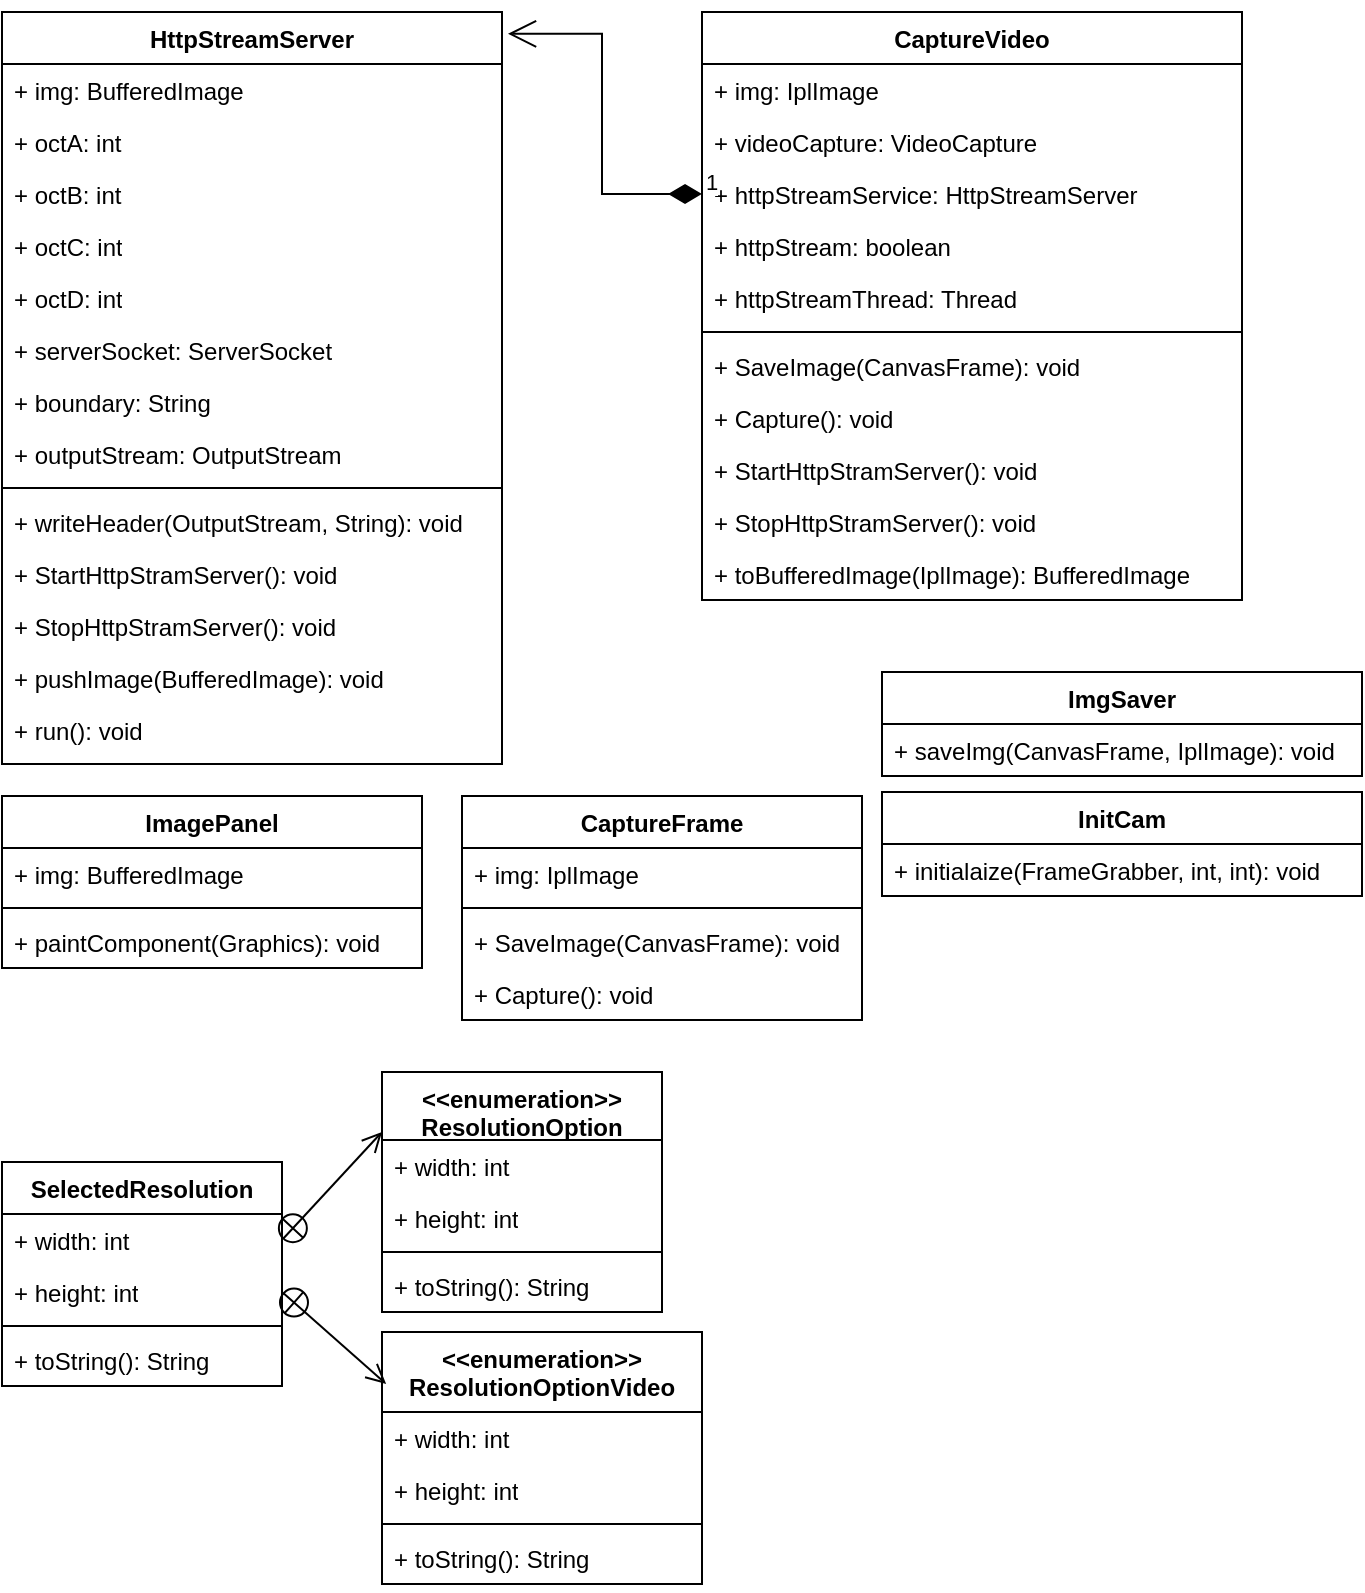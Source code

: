 <mxfile version="21.1.2" type="device">
  <diagram id="C5RBs43oDa-KdzZeNtuy" name="Page-1">
    <mxGraphModel dx="1434" dy="887" grid="1" gridSize="10" guides="1" tooltips="1" connect="1" arrows="1" fold="1" page="1" pageScale="1" pageWidth="827" pageHeight="1169" math="0" shadow="0">
      <root>
        <mxCell id="WIyWlLk6GJQsqaUBKTNV-0" />
        <mxCell id="WIyWlLk6GJQsqaUBKTNV-1" parent="WIyWlLk6GJQsqaUBKTNV-0" />
        <mxCell id="Egedjnz04FbBt3zqngaO-4" value="CaptureFrame" style="swimlane;fontStyle=1;align=center;verticalAlign=top;childLayout=stackLayout;horizontal=1;startSize=26;horizontalStack=0;resizeParent=1;resizeParentMax=0;resizeLast=0;collapsible=1;marginBottom=0;whiteSpace=wrap;html=1;" vertex="1" parent="WIyWlLk6GJQsqaUBKTNV-1">
          <mxGeometry x="240" y="402" width="200" height="112" as="geometry" />
        </mxCell>
        <mxCell id="Egedjnz04FbBt3zqngaO-5" value="+ img: IplImage" style="text;strokeColor=none;fillColor=none;align=left;verticalAlign=top;spacingLeft=4;spacingRight=4;overflow=hidden;rotatable=0;points=[[0,0.5],[1,0.5]];portConstraint=eastwest;whiteSpace=wrap;html=1;" vertex="1" parent="Egedjnz04FbBt3zqngaO-4">
          <mxGeometry y="26" width="200" height="26" as="geometry" />
        </mxCell>
        <mxCell id="Egedjnz04FbBt3zqngaO-6" value="" style="line;strokeWidth=1;fillColor=none;align=left;verticalAlign=middle;spacingTop=-1;spacingLeft=3;spacingRight=3;rotatable=0;labelPosition=right;points=[];portConstraint=eastwest;strokeColor=inherit;" vertex="1" parent="Egedjnz04FbBt3zqngaO-4">
          <mxGeometry y="52" width="200" height="8" as="geometry" />
        </mxCell>
        <mxCell id="Egedjnz04FbBt3zqngaO-7" value="+ SaveImage(CanvasFrame): void" style="text;strokeColor=none;fillColor=none;align=left;verticalAlign=top;spacingLeft=4;spacingRight=4;overflow=hidden;rotatable=0;points=[[0,0.5],[1,0.5]];portConstraint=eastwest;whiteSpace=wrap;html=1;" vertex="1" parent="Egedjnz04FbBt3zqngaO-4">
          <mxGeometry y="60" width="200" height="26" as="geometry" />
        </mxCell>
        <mxCell id="Egedjnz04FbBt3zqngaO-8" value="+ Capture(): void" style="text;strokeColor=none;fillColor=none;align=left;verticalAlign=top;spacingLeft=4;spacingRight=4;overflow=hidden;rotatable=0;points=[[0,0.5],[1,0.5]];portConstraint=eastwest;whiteSpace=wrap;html=1;" vertex="1" parent="Egedjnz04FbBt3zqngaO-4">
          <mxGeometry y="86" width="200" height="26" as="geometry" />
        </mxCell>
        <mxCell id="Egedjnz04FbBt3zqngaO-9" value="CaptureVideo" style="swimlane;fontStyle=1;align=center;verticalAlign=top;childLayout=stackLayout;horizontal=1;startSize=26;horizontalStack=0;resizeParent=1;resizeParentMax=0;resizeLast=0;collapsible=1;marginBottom=0;whiteSpace=wrap;html=1;" vertex="1" parent="WIyWlLk6GJQsqaUBKTNV-1">
          <mxGeometry x="360" y="10" width="270" height="294" as="geometry" />
        </mxCell>
        <mxCell id="Egedjnz04FbBt3zqngaO-10" value="+ img: IplImage" style="text;strokeColor=none;fillColor=none;align=left;verticalAlign=top;spacingLeft=4;spacingRight=4;overflow=hidden;rotatable=0;points=[[0,0.5],[1,0.5]];portConstraint=eastwest;whiteSpace=wrap;html=1;" vertex="1" parent="Egedjnz04FbBt3zqngaO-9">
          <mxGeometry y="26" width="270" height="26" as="geometry" />
        </mxCell>
        <mxCell id="Egedjnz04FbBt3zqngaO-14" value="+ videoCapture: VideoCapture" style="text;strokeColor=none;fillColor=none;align=left;verticalAlign=top;spacingLeft=4;spacingRight=4;overflow=hidden;rotatable=0;points=[[0,0.5],[1,0.5]];portConstraint=eastwest;whiteSpace=wrap;html=1;" vertex="1" parent="Egedjnz04FbBt3zqngaO-9">
          <mxGeometry y="52" width="270" height="26" as="geometry" />
        </mxCell>
        <mxCell id="Egedjnz04FbBt3zqngaO-15" value="+ httpStreamService: HttpStreamServer" style="text;strokeColor=none;fillColor=none;align=left;verticalAlign=top;spacingLeft=4;spacingRight=4;overflow=hidden;rotatable=0;points=[[0,0.5],[1,0.5]];portConstraint=eastwest;whiteSpace=wrap;html=1;" vertex="1" parent="Egedjnz04FbBt3zqngaO-9">
          <mxGeometry y="78" width="270" height="26" as="geometry" />
        </mxCell>
        <mxCell id="Egedjnz04FbBt3zqngaO-16" value="+ httpStream: boolean" style="text;strokeColor=none;fillColor=none;align=left;verticalAlign=top;spacingLeft=4;spacingRight=4;overflow=hidden;rotatable=0;points=[[0,0.5],[1,0.5]];portConstraint=eastwest;whiteSpace=wrap;html=1;" vertex="1" parent="Egedjnz04FbBt3zqngaO-9">
          <mxGeometry y="104" width="270" height="26" as="geometry" />
        </mxCell>
        <mxCell id="Egedjnz04FbBt3zqngaO-17" value="+ httpStreamThread: Thread" style="text;strokeColor=none;fillColor=none;align=left;verticalAlign=top;spacingLeft=4;spacingRight=4;overflow=hidden;rotatable=0;points=[[0,0.5],[1,0.5]];portConstraint=eastwest;whiteSpace=wrap;html=1;" vertex="1" parent="Egedjnz04FbBt3zqngaO-9">
          <mxGeometry y="130" width="270" height="26" as="geometry" />
        </mxCell>
        <mxCell id="Egedjnz04FbBt3zqngaO-11" value="" style="line;strokeWidth=1;fillColor=none;align=left;verticalAlign=middle;spacingTop=-1;spacingLeft=3;spacingRight=3;rotatable=0;labelPosition=right;points=[];portConstraint=eastwest;strokeColor=inherit;" vertex="1" parent="Egedjnz04FbBt3zqngaO-9">
          <mxGeometry y="156" width="270" height="8" as="geometry" />
        </mxCell>
        <mxCell id="Egedjnz04FbBt3zqngaO-12" value="+ SaveImage(CanvasFrame): void" style="text;strokeColor=none;fillColor=none;align=left;verticalAlign=top;spacingLeft=4;spacingRight=4;overflow=hidden;rotatable=0;points=[[0,0.5],[1,0.5]];portConstraint=eastwest;whiteSpace=wrap;html=1;" vertex="1" parent="Egedjnz04FbBt3zqngaO-9">
          <mxGeometry y="164" width="270" height="26" as="geometry" />
        </mxCell>
        <mxCell id="Egedjnz04FbBt3zqngaO-13" value="+ Capture(): void" style="text;strokeColor=none;fillColor=none;align=left;verticalAlign=top;spacingLeft=4;spacingRight=4;overflow=hidden;rotatable=0;points=[[0,0.5],[1,0.5]];portConstraint=eastwest;whiteSpace=wrap;html=1;" vertex="1" parent="Egedjnz04FbBt3zqngaO-9">
          <mxGeometry y="190" width="270" height="26" as="geometry" />
        </mxCell>
        <mxCell id="Egedjnz04FbBt3zqngaO-18" value="+ StartHttpStramServer(): void" style="text;strokeColor=none;fillColor=none;align=left;verticalAlign=top;spacingLeft=4;spacingRight=4;overflow=hidden;rotatable=0;points=[[0,0.5],[1,0.5]];portConstraint=eastwest;whiteSpace=wrap;html=1;" vertex="1" parent="Egedjnz04FbBt3zqngaO-9">
          <mxGeometry y="216" width="270" height="26" as="geometry" />
        </mxCell>
        <mxCell id="Egedjnz04FbBt3zqngaO-19" value="+ StopHttpStramServer(): void" style="text;strokeColor=none;fillColor=none;align=left;verticalAlign=top;spacingLeft=4;spacingRight=4;overflow=hidden;rotatable=0;points=[[0,0.5],[1,0.5]];portConstraint=eastwest;whiteSpace=wrap;html=1;" vertex="1" parent="Egedjnz04FbBt3zqngaO-9">
          <mxGeometry y="242" width="270" height="26" as="geometry" />
        </mxCell>
        <mxCell id="Egedjnz04FbBt3zqngaO-20" value="+ toBufferedImage(IplImage): BufferedImage" style="text;strokeColor=none;fillColor=none;align=left;verticalAlign=top;spacingLeft=4;spacingRight=4;overflow=hidden;rotatable=0;points=[[0,0.5],[1,0.5]];portConstraint=eastwest;whiteSpace=wrap;html=1;" vertex="1" parent="Egedjnz04FbBt3zqngaO-9">
          <mxGeometry y="268" width="270" height="26" as="geometry" />
        </mxCell>
        <mxCell id="Egedjnz04FbBt3zqngaO-21" value="HttpStreamServer" style="swimlane;fontStyle=1;align=center;verticalAlign=top;childLayout=stackLayout;horizontal=1;startSize=26;horizontalStack=0;resizeParent=1;resizeParentMax=0;resizeLast=0;collapsible=1;marginBottom=0;whiteSpace=wrap;html=1;" vertex="1" parent="WIyWlLk6GJQsqaUBKTNV-1">
          <mxGeometry x="10" y="10" width="250" height="376" as="geometry" />
        </mxCell>
        <mxCell id="Egedjnz04FbBt3zqngaO-22" value="+ img: BufferedImage" style="text;strokeColor=none;fillColor=none;align=left;verticalAlign=top;spacingLeft=4;spacingRight=4;overflow=hidden;rotatable=0;points=[[0,0.5],[1,0.5]];portConstraint=eastwest;whiteSpace=wrap;html=1;" vertex="1" parent="Egedjnz04FbBt3zqngaO-21">
          <mxGeometry y="26" width="250" height="26" as="geometry" />
        </mxCell>
        <mxCell id="Egedjnz04FbBt3zqngaO-23" value="+ octA: int" style="text;strokeColor=none;fillColor=none;align=left;verticalAlign=top;spacingLeft=4;spacingRight=4;overflow=hidden;rotatable=0;points=[[0,0.5],[1,0.5]];portConstraint=eastwest;whiteSpace=wrap;html=1;" vertex="1" parent="Egedjnz04FbBt3zqngaO-21">
          <mxGeometry y="52" width="250" height="26" as="geometry" />
        </mxCell>
        <mxCell id="Egedjnz04FbBt3zqngaO-33" value="+ octB: int" style="text;strokeColor=none;fillColor=none;align=left;verticalAlign=top;spacingLeft=4;spacingRight=4;overflow=hidden;rotatable=0;points=[[0,0.5],[1,0.5]];portConstraint=eastwest;whiteSpace=wrap;html=1;" vertex="1" parent="Egedjnz04FbBt3zqngaO-21">
          <mxGeometry y="78" width="250" height="26" as="geometry" />
        </mxCell>
        <mxCell id="Egedjnz04FbBt3zqngaO-34" value="+ octC: int" style="text;strokeColor=none;fillColor=none;align=left;verticalAlign=top;spacingLeft=4;spacingRight=4;overflow=hidden;rotatable=0;points=[[0,0.5],[1,0.5]];portConstraint=eastwest;whiteSpace=wrap;html=1;" vertex="1" parent="Egedjnz04FbBt3zqngaO-21">
          <mxGeometry y="104" width="250" height="26" as="geometry" />
        </mxCell>
        <mxCell id="Egedjnz04FbBt3zqngaO-35" value="+ octD: int" style="text;strokeColor=none;fillColor=none;align=left;verticalAlign=top;spacingLeft=4;spacingRight=4;overflow=hidden;rotatable=0;points=[[0,0.5],[1,0.5]];portConstraint=eastwest;whiteSpace=wrap;html=1;" vertex="1" parent="Egedjnz04FbBt3zqngaO-21">
          <mxGeometry y="130" width="250" height="26" as="geometry" />
        </mxCell>
        <mxCell id="Egedjnz04FbBt3zqngaO-24" value="+ serverSocket: ServerSocket" style="text;strokeColor=none;fillColor=none;align=left;verticalAlign=top;spacingLeft=4;spacingRight=4;overflow=hidden;rotatable=0;points=[[0,0.5],[1,0.5]];portConstraint=eastwest;whiteSpace=wrap;html=1;" vertex="1" parent="Egedjnz04FbBt3zqngaO-21">
          <mxGeometry y="156" width="250" height="26" as="geometry" />
        </mxCell>
        <mxCell id="Egedjnz04FbBt3zqngaO-25" value="+ boundary: String" style="text;strokeColor=none;fillColor=none;align=left;verticalAlign=top;spacingLeft=4;spacingRight=4;overflow=hidden;rotatable=0;points=[[0,0.5],[1,0.5]];portConstraint=eastwest;whiteSpace=wrap;html=1;" vertex="1" parent="Egedjnz04FbBt3zqngaO-21">
          <mxGeometry y="182" width="250" height="26" as="geometry" />
        </mxCell>
        <mxCell id="Egedjnz04FbBt3zqngaO-26" value="+ outputStream: OutputStream" style="text;strokeColor=none;fillColor=none;align=left;verticalAlign=top;spacingLeft=4;spacingRight=4;overflow=hidden;rotatable=0;points=[[0,0.5],[1,0.5]];portConstraint=eastwest;whiteSpace=wrap;html=1;" vertex="1" parent="Egedjnz04FbBt3zqngaO-21">
          <mxGeometry y="208" width="250" height="26" as="geometry" />
        </mxCell>
        <mxCell id="Egedjnz04FbBt3zqngaO-27" value="" style="line;strokeWidth=1;fillColor=none;align=left;verticalAlign=middle;spacingTop=-1;spacingLeft=3;spacingRight=3;rotatable=0;labelPosition=right;points=[];portConstraint=eastwest;strokeColor=inherit;" vertex="1" parent="Egedjnz04FbBt3zqngaO-21">
          <mxGeometry y="234" width="250" height="8" as="geometry" />
        </mxCell>
        <mxCell id="Egedjnz04FbBt3zqngaO-28" value="+ writeHeader(OutputStream, String): void" style="text;strokeColor=none;fillColor=none;align=left;verticalAlign=top;spacingLeft=4;spacingRight=4;overflow=hidden;rotatable=0;points=[[0,0.5],[1,0.5]];portConstraint=eastwest;whiteSpace=wrap;html=1;" vertex="1" parent="Egedjnz04FbBt3zqngaO-21">
          <mxGeometry y="242" width="250" height="26" as="geometry" />
        </mxCell>
        <mxCell id="Egedjnz04FbBt3zqngaO-30" value="+ StartHttpStramServer(): void" style="text;strokeColor=none;fillColor=none;align=left;verticalAlign=top;spacingLeft=4;spacingRight=4;overflow=hidden;rotatable=0;points=[[0,0.5],[1,0.5]];portConstraint=eastwest;whiteSpace=wrap;html=1;" vertex="1" parent="Egedjnz04FbBt3zqngaO-21">
          <mxGeometry y="268" width="250" height="26" as="geometry" />
        </mxCell>
        <mxCell id="Egedjnz04FbBt3zqngaO-31" value="+ StopHttpStramServer(): void" style="text;strokeColor=none;fillColor=none;align=left;verticalAlign=top;spacingLeft=4;spacingRight=4;overflow=hidden;rotatable=0;points=[[0,0.5],[1,0.5]];portConstraint=eastwest;whiteSpace=wrap;html=1;" vertex="1" parent="Egedjnz04FbBt3zqngaO-21">
          <mxGeometry y="294" width="250" height="26" as="geometry" />
        </mxCell>
        <mxCell id="Egedjnz04FbBt3zqngaO-32" value="+ pushImage(BufferedImage): void" style="text;strokeColor=none;fillColor=none;align=left;verticalAlign=top;spacingLeft=4;spacingRight=4;overflow=hidden;rotatable=0;points=[[0,0.5],[1,0.5]];portConstraint=eastwest;whiteSpace=wrap;html=1;" vertex="1" parent="Egedjnz04FbBt3zqngaO-21">
          <mxGeometry y="320" width="250" height="26" as="geometry" />
        </mxCell>
        <mxCell id="Egedjnz04FbBt3zqngaO-53" value="+ run(): void" style="text;strokeColor=none;fillColor=none;align=left;verticalAlign=top;spacingLeft=4;spacingRight=4;overflow=hidden;rotatable=0;points=[[0,0.5],[1,0.5]];portConstraint=eastwest;whiteSpace=wrap;html=1;" vertex="1" parent="Egedjnz04FbBt3zqngaO-21">
          <mxGeometry y="346" width="250" height="30" as="geometry" />
        </mxCell>
        <mxCell id="Egedjnz04FbBt3zqngaO-41" value="ImagePanel" style="swimlane;fontStyle=1;align=center;verticalAlign=top;childLayout=stackLayout;horizontal=1;startSize=26;horizontalStack=0;resizeParent=1;resizeParentMax=0;resizeLast=0;collapsible=1;marginBottom=0;whiteSpace=wrap;html=1;" vertex="1" parent="WIyWlLk6GJQsqaUBKTNV-1">
          <mxGeometry x="10" y="402" width="210" height="86" as="geometry" />
        </mxCell>
        <mxCell id="Egedjnz04FbBt3zqngaO-46" value="+ img: BufferedImage" style="text;strokeColor=none;fillColor=none;align=left;verticalAlign=top;spacingLeft=4;spacingRight=4;overflow=hidden;rotatable=0;points=[[0,0.5],[1,0.5]];portConstraint=eastwest;whiteSpace=wrap;html=1;" vertex="1" parent="Egedjnz04FbBt3zqngaO-41">
          <mxGeometry y="26" width="210" height="26" as="geometry" />
        </mxCell>
        <mxCell id="Egedjnz04FbBt3zqngaO-43" value="" style="line;strokeWidth=1;fillColor=none;align=left;verticalAlign=middle;spacingTop=-1;spacingLeft=3;spacingRight=3;rotatable=0;labelPosition=right;points=[];portConstraint=eastwest;strokeColor=inherit;" vertex="1" parent="Egedjnz04FbBt3zqngaO-41">
          <mxGeometry y="52" width="210" height="8" as="geometry" />
        </mxCell>
        <mxCell id="Egedjnz04FbBt3zqngaO-44" value="+ paintComponent(Graphics): void" style="text;strokeColor=none;fillColor=none;align=left;verticalAlign=top;spacingLeft=4;spacingRight=4;overflow=hidden;rotatable=0;points=[[0,0.5],[1,0.5]];portConstraint=eastwest;whiteSpace=wrap;html=1;" vertex="1" parent="Egedjnz04FbBt3zqngaO-41">
          <mxGeometry y="60" width="210" height="26" as="geometry" />
        </mxCell>
        <mxCell id="Egedjnz04FbBt3zqngaO-47" value="ImgSaver" style="swimlane;fontStyle=1;align=center;verticalAlign=top;childLayout=stackLayout;horizontal=1;startSize=26;horizontalStack=0;resizeParent=1;resizeParentMax=0;resizeLast=0;collapsible=1;marginBottom=0;whiteSpace=wrap;html=1;" vertex="1" parent="WIyWlLk6GJQsqaUBKTNV-1">
          <mxGeometry x="450" y="340" width="240" height="52" as="geometry" />
        </mxCell>
        <mxCell id="Egedjnz04FbBt3zqngaO-50" value="+ saveImg(CanvasFrame, IplImage): void" style="text;strokeColor=none;fillColor=none;align=left;verticalAlign=top;spacingLeft=4;spacingRight=4;overflow=hidden;rotatable=0;points=[[0,0.5],[1,0.5]];portConstraint=eastwest;whiteSpace=wrap;html=1;" vertex="1" parent="Egedjnz04FbBt3zqngaO-47">
          <mxGeometry y="26" width="240" height="26" as="geometry" />
        </mxCell>
        <mxCell id="Egedjnz04FbBt3zqngaO-51" value="InitCam" style="swimlane;fontStyle=1;align=center;verticalAlign=top;childLayout=stackLayout;horizontal=1;startSize=26;horizontalStack=0;resizeParent=1;resizeParentMax=0;resizeLast=0;collapsible=1;marginBottom=0;whiteSpace=wrap;html=1;" vertex="1" parent="WIyWlLk6GJQsqaUBKTNV-1">
          <mxGeometry x="450" y="400" width="240" height="52" as="geometry" />
        </mxCell>
        <mxCell id="Egedjnz04FbBt3zqngaO-52" value="+ initialaize(FrameGrabber, int, int): void" style="text;strokeColor=none;fillColor=none;align=left;verticalAlign=top;spacingLeft=4;spacingRight=4;overflow=hidden;rotatable=0;points=[[0,0.5],[1,0.5]];portConstraint=eastwest;whiteSpace=wrap;html=1;" vertex="1" parent="Egedjnz04FbBt3zqngaO-51">
          <mxGeometry y="26" width="240" height="26" as="geometry" />
        </mxCell>
        <mxCell id="Egedjnz04FbBt3zqngaO-60" value="SelectedResolution" style="swimlane;fontStyle=1;align=center;verticalAlign=top;childLayout=stackLayout;horizontal=1;startSize=26;horizontalStack=0;resizeParent=1;resizeParentMax=0;resizeLast=0;collapsible=1;marginBottom=0;whiteSpace=wrap;html=1;" vertex="1" parent="WIyWlLk6GJQsqaUBKTNV-1">
          <mxGeometry x="10" y="585" width="140" height="112" as="geometry" />
        </mxCell>
        <mxCell id="Egedjnz04FbBt3zqngaO-61" value="+ width: int" style="text;strokeColor=none;fillColor=none;align=left;verticalAlign=top;spacingLeft=4;spacingRight=4;overflow=hidden;rotatable=0;points=[[0,0.5],[1,0.5]];portConstraint=eastwest;whiteSpace=wrap;html=1;" vertex="1" parent="Egedjnz04FbBt3zqngaO-60">
          <mxGeometry y="26" width="140" height="26" as="geometry" />
        </mxCell>
        <mxCell id="Egedjnz04FbBt3zqngaO-64" value="+ height: int" style="text;strokeColor=none;fillColor=none;align=left;verticalAlign=top;spacingLeft=4;spacingRight=4;overflow=hidden;rotatable=0;points=[[0,0.5],[1,0.5]];portConstraint=eastwest;whiteSpace=wrap;html=1;" vertex="1" parent="Egedjnz04FbBt3zqngaO-60">
          <mxGeometry y="52" width="140" height="26" as="geometry" />
        </mxCell>
        <mxCell id="Egedjnz04FbBt3zqngaO-62" value="" style="line;strokeWidth=1;fillColor=none;align=left;verticalAlign=middle;spacingTop=-1;spacingLeft=3;spacingRight=3;rotatable=0;labelPosition=right;points=[];portConstraint=eastwest;strokeColor=inherit;" vertex="1" parent="Egedjnz04FbBt3zqngaO-60">
          <mxGeometry y="78" width="140" height="8" as="geometry" />
        </mxCell>
        <mxCell id="Egedjnz04FbBt3zqngaO-63" value="+ toString(): String" style="text;strokeColor=none;fillColor=none;align=left;verticalAlign=top;spacingLeft=4;spacingRight=4;overflow=hidden;rotatable=0;points=[[0,0.5],[1,0.5]];portConstraint=eastwest;whiteSpace=wrap;html=1;" vertex="1" parent="Egedjnz04FbBt3zqngaO-60">
          <mxGeometry y="86" width="140" height="26" as="geometry" />
        </mxCell>
        <mxCell id="Egedjnz04FbBt3zqngaO-65" value="&amp;lt;&amp;lt;enumeration&amp;gt;&amp;gt;&lt;br&gt;ResolutionOption" style="swimlane;fontStyle=1;align=center;verticalAlign=top;childLayout=stackLayout;horizontal=1;startSize=34;horizontalStack=0;resizeParent=1;resizeParentMax=0;resizeLast=0;collapsible=1;marginBottom=0;whiteSpace=wrap;html=1;" vertex="1" parent="WIyWlLk6GJQsqaUBKTNV-1">
          <mxGeometry x="200" y="540" width="140" height="120" as="geometry" />
        </mxCell>
        <mxCell id="Egedjnz04FbBt3zqngaO-66" value="+ width: int" style="text;strokeColor=none;fillColor=none;align=left;verticalAlign=top;spacingLeft=4;spacingRight=4;overflow=hidden;rotatable=0;points=[[0,0.5],[1,0.5]];portConstraint=eastwest;whiteSpace=wrap;html=1;" vertex="1" parent="Egedjnz04FbBt3zqngaO-65">
          <mxGeometry y="34" width="140" height="26" as="geometry" />
        </mxCell>
        <mxCell id="Egedjnz04FbBt3zqngaO-67" value="+ height: int" style="text;strokeColor=none;fillColor=none;align=left;verticalAlign=top;spacingLeft=4;spacingRight=4;overflow=hidden;rotatable=0;points=[[0,0.5],[1,0.5]];portConstraint=eastwest;whiteSpace=wrap;html=1;" vertex="1" parent="Egedjnz04FbBt3zqngaO-65">
          <mxGeometry y="60" width="140" height="26" as="geometry" />
        </mxCell>
        <mxCell id="Egedjnz04FbBt3zqngaO-68" value="" style="line;strokeWidth=1;fillColor=none;align=left;verticalAlign=middle;spacingTop=-1;spacingLeft=3;spacingRight=3;rotatable=0;labelPosition=right;points=[];portConstraint=eastwest;strokeColor=inherit;" vertex="1" parent="Egedjnz04FbBt3zqngaO-65">
          <mxGeometry y="86" width="140" height="8" as="geometry" />
        </mxCell>
        <mxCell id="Egedjnz04FbBt3zqngaO-69" value="+ toString(): String" style="text;strokeColor=none;fillColor=none;align=left;verticalAlign=top;spacingLeft=4;spacingRight=4;overflow=hidden;rotatable=0;points=[[0,0.5],[1,0.5]];portConstraint=eastwest;whiteSpace=wrap;html=1;" vertex="1" parent="Egedjnz04FbBt3zqngaO-65">
          <mxGeometry y="94" width="140" height="26" as="geometry" />
        </mxCell>
        <mxCell id="Egedjnz04FbBt3zqngaO-70" value="&amp;lt;&amp;lt;enumeration&amp;gt;&amp;gt;&lt;br&gt;ResolutionOptionVideo" style="swimlane;fontStyle=1;align=center;verticalAlign=top;childLayout=stackLayout;horizontal=1;startSize=40;horizontalStack=0;resizeParent=1;resizeParentMax=0;resizeLast=0;collapsible=1;marginBottom=0;whiteSpace=wrap;html=1;" vertex="1" parent="WIyWlLk6GJQsqaUBKTNV-1">
          <mxGeometry x="200" y="670" width="160" height="126" as="geometry" />
        </mxCell>
        <mxCell id="Egedjnz04FbBt3zqngaO-71" value="+ width: int" style="text;strokeColor=none;fillColor=none;align=left;verticalAlign=top;spacingLeft=4;spacingRight=4;overflow=hidden;rotatable=0;points=[[0,0.5],[1,0.5]];portConstraint=eastwest;whiteSpace=wrap;html=1;" vertex="1" parent="Egedjnz04FbBt3zqngaO-70">
          <mxGeometry y="40" width="160" height="26" as="geometry" />
        </mxCell>
        <mxCell id="Egedjnz04FbBt3zqngaO-72" value="+ height: int" style="text;strokeColor=none;fillColor=none;align=left;verticalAlign=top;spacingLeft=4;spacingRight=4;overflow=hidden;rotatable=0;points=[[0,0.5],[1,0.5]];portConstraint=eastwest;whiteSpace=wrap;html=1;" vertex="1" parent="Egedjnz04FbBt3zqngaO-70">
          <mxGeometry y="66" width="160" height="26" as="geometry" />
        </mxCell>
        <mxCell id="Egedjnz04FbBt3zqngaO-73" value="" style="line;strokeWidth=1;fillColor=none;align=left;verticalAlign=middle;spacingTop=-1;spacingLeft=3;spacingRight=3;rotatable=0;labelPosition=right;points=[];portConstraint=eastwest;strokeColor=inherit;" vertex="1" parent="Egedjnz04FbBt3zqngaO-70">
          <mxGeometry y="92" width="160" height="8" as="geometry" />
        </mxCell>
        <mxCell id="Egedjnz04FbBt3zqngaO-74" value="+ toString(): String" style="text;strokeColor=none;fillColor=none;align=left;verticalAlign=top;spacingLeft=4;spacingRight=4;overflow=hidden;rotatable=0;points=[[0,0.5],[1,0.5]];portConstraint=eastwest;whiteSpace=wrap;html=1;" vertex="1" parent="Egedjnz04FbBt3zqngaO-70">
          <mxGeometry y="100" width="160" height="26" as="geometry" />
        </mxCell>
        <mxCell id="Egedjnz04FbBt3zqngaO-75" value="" style="endArrow=open;startArrow=circlePlus;endFill=0;startFill=0;endSize=8;html=1;rounded=0;exitX=1;exitY=0.5;exitDx=0;exitDy=0;entryX=0;entryY=0.25;entryDx=0;entryDy=0;" edge="1" parent="WIyWlLk6GJQsqaUBKTNV-1" source="Egedjnz04FbBt3zqngaO-61" target="Egedjnz04FbBt3zqngaO-65">
          <mxGeometry width="160" relative="1" as="geometry">
            <mxPoint x="420" y="590" as="sourcePoint" />
            <mxPoint x="580" y="590" as="targetPoint" />
          </mxGeometry>
        </mxCell>
        <mxCell id="Egedjnz04FbBt3zqngaO-76" value="" style="endArrow=open;startArrow=circlePlus;endFill=0;startFill=0;endSize=8;html=1;rounded=0;exitX=1;exitY=0.5;exitDx=0;exitDy=0;entryX=0.013;entryY=0.206;entryDx=0;entryDy=0;entryPerimeter=0;" edge="1" parent="WIyWlLk6GJQsqaUBKTNV-1" source="Egedjnz04FbBt3zqngaO-64" target="Egedjnz04FbBt3zqngaO-70">
          <mxGeometry width="160" relative="1" as="geometry">
            <mxPoint x="170" y="599" as="sourcePoint" />
            <mxPoint x="240" y="590" as="targetPoint" />
          </mxGeometry>
        </mxCell>
        <mxCell id="Egedjnz04FbBt3zqngaO-77" value="1" style="endArrow=open;html=1;endSize=12;startArrow=diamondThin;startSize=14;startFill=1;edgeStyle=orthogonalEdgeStyle;align=left;verticalAlign=bottom;rounded=0;exitX=0;exitY=0.5;exitDx=0;exitDy=0;entryX=1.012;entryY=0.029;entryDx=0;entryDy=0;entryPerimeter=0;" edge="1" parent="WIyWlLk6GJQsqaUBKTNV-1" source="Egedjnz04FbBt3zqngaO-15" target="Egedjnz04FbBt3zqngaO-21">
          <mxGeometry x="-1" y="3" relative="1" as="geometry">
            <mxPoint x="400" y="370" as="sourcePoint" />
            <mxPoint x="310" y="200" as="targetPoint" />
          </mxGeometry>
        </mxCell>
      </root>
    </mxGraphModel>
  </diagram>
</mxfile>
